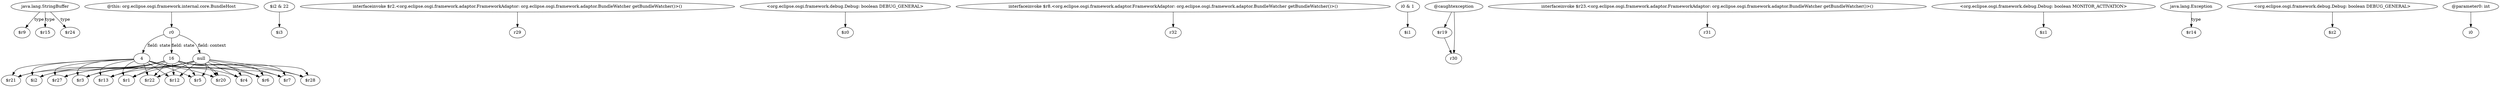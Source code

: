 digraph g {
0[label="java.lang.StringBuffer"]
1[label="$r9"]
0->1[label="type"]
2[label="4"]
3[label="$r28"]
2->3[label=""]
4[label="$i2 & 22"]
5[label="$i3"]
4->5[label=""]
6[label="r0"]
7[label="null"]
6->7[label="field: context"]
8[label="$r3"]
7->8[label=""]
9[label="$r12"]
7->9[label=""]
10[label="interfaceinvoke $r2.<org.eclipse.osgi.framework.adaptor.FrameworkAdaptor: org.eclipse.osgi.framework.adaptor.BundleWatcher getBundleWatcher()>()"]
11[label="r29"]
10->11[label=""]
12[label="$r20"]
2->12[label=""]
13[label="$r6"]
7->13[label=""]
14[label="<org.eclipse.osgi.framework.debug.Debug: boolean DEBUG_GENERAL>"]
15[label="$z0"]
14->15[label=""]
16[label="$r7"]
7->16[label=""]
17[label="$r22"]
7->17[label=""]
18[label="@this: org.eclipse.osgi.framework.internal.core.BundleHost"]
18->6[label=""]
19[label="interfaceinvoke $r8.<org.eclipse.osgi.framework.adaptor.FrameworkAdaptor: org.eclipse.osgi.framework.adaptor.BundleWatcher getBundleWatcher()>()"]
20[label="r32"]
19->20[label=""]
21[label="i0 & 1"]
22[label="$i1"]
21->22[label=""]
23[label="$r21"]
7->23[label=""]
24[label="$r19"]
25[label="r30"]
24->25[label=""]
26[label="$r5"]
7->26[label=""]
27[label="$r15"]
0->27[label="type"]
2->17[label=""]
28[label="$r4"]
7->28[label=""]
29[label="16"]
29->3[label=""]
2->8[label=""]
30[label="$r24"]
0->30[label="type"]
31[label="interfaceinvoke $r23.<org.eclipse.osgi.framework.adaptor.FrameworkAdaptor: org.eclipse.osgi.framework.adaptor.BundleWatcher getBundleWatcher()>()"]
32[label="r31"]
31->32[label=""]
29->12[label=""]
33[label="@caughtexception"]
33->25[label=""]
34[label="<org.eclipse.osgi.framework.debug.Debug: boolean MONITOR_ACTIVATION>"]
35[label="$z1"]
34->35[label=""]
36[label="$r1"]
7->36[label=""]
2->28[label=""]
29->8[label=""]
2->13[label=""]
29->13[label=""]
29->9[label=""]
37[label="$i2"]
29->37[label=""]
38[label="$r27"]
2->38[label=""]
39[label="java.lang.Exception"]
40[label="$r14"]
39->40[label="type"]
6->2[label="field: state"]
2->23[label=""]
29->16[label=""]
41[label="$r13"]
7->41[label=""]
2->9[label=""]
2->26[label=""]
29->28[label=""]
2->37[label=""]
29->38[label=""]
29->26[label=""]
6->29[label="field: state"]
29->23[label=""]
29->17[label=""]
33->24[label=""]
2->41[label=""]
7->38[label=""]
29->36[label=""]
2->16[label=""]
42[label="<org.eclipse.osgi.framework.debug.Debug: boolean DEBUG_GENERAL>"]
43[label="$z2"]
42->43[label=""]
2->36[label=""]
29->41[label=""]
44[label="@parameter0: int"]
45[label="i0"]
44->45[label=""]
7->37[label=""]
7->12[label=""]
7->3[label=""]
}